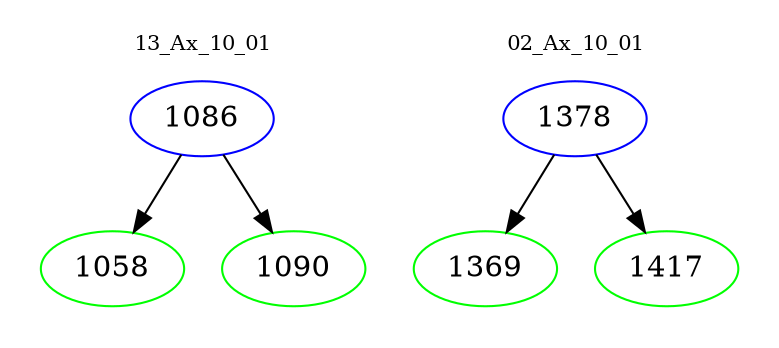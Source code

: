 digraph{
subgraph cluster_0 {
color = white
label = "13_Ax_10_01";
fontsize=10;
T0_1086 [label="1086", color="blue"]
T0_1086 -> T0_1058 [color="black"]
T0_1058 [label="1058", color="green"]
T0_1086 -> T0_1090 [color="black"]
T0_1090 [label="1090", color="green"]
}
subgraph cluster_1 {
color = white
label = "02_Ax_10_01";
fontsize=10;
T1_1378 [label="1378", color="blue"]
T1_1378 -> T1_1369 [color="black"]
T1_1369 [label="1369", color="green"]
T1_1378 -> T1_1417 [color="black"]
T1_1417 [label="1417", color="green"]
}
}
